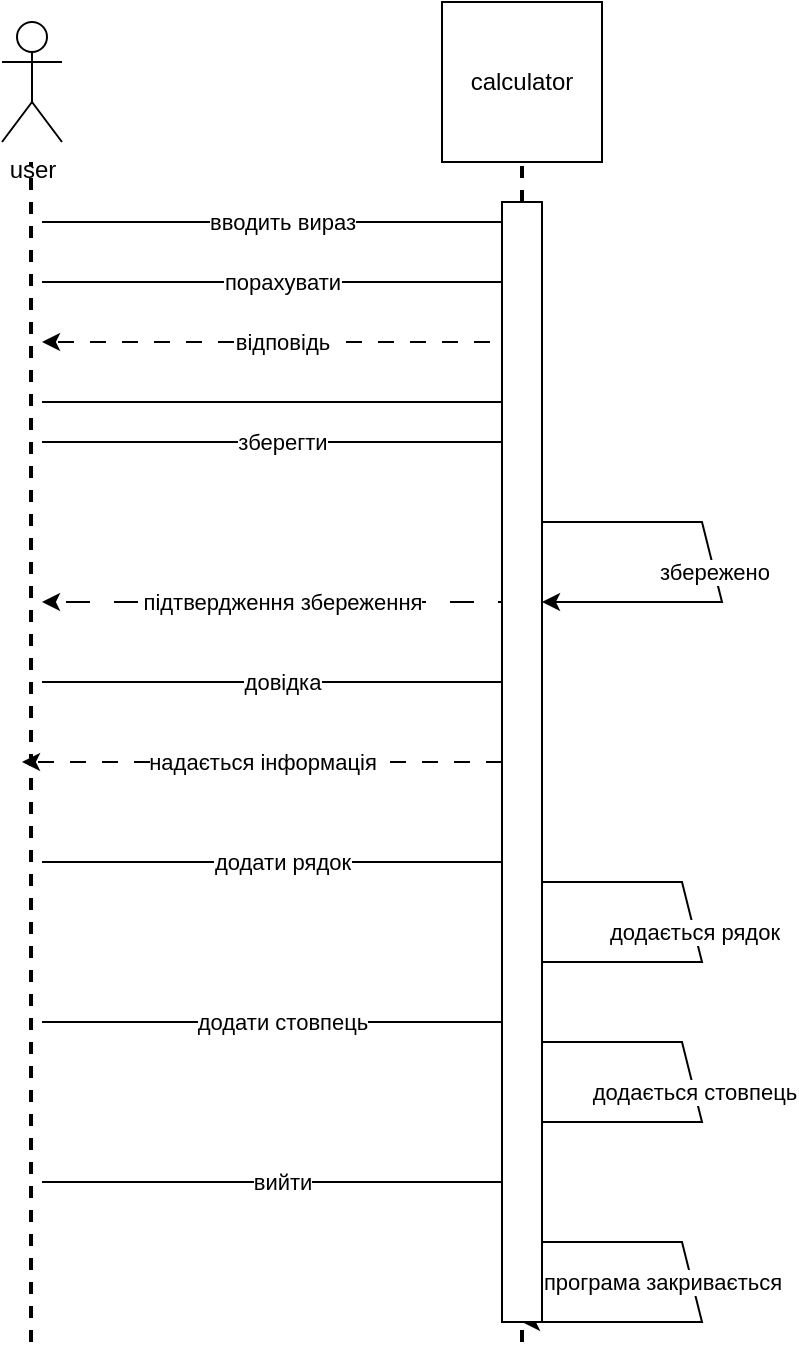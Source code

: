 <mxfile version="21.8.2" type="github">
  <diagram name="Сторінка-1" id="DgOb8yzps_mqlI71knQb">
    <mxGraphModel dx="673" dy="754" grid="1" gridSize="10" guides="1" tooltips="1" connect="1" arrows="1" fold="1" page="1" pageScale="1" pageWidth="827" pageHeight="1169" math="0" shadow="0">
      <root>
        <mxCell id="0" />
        <mxCell id="1" parent="0" />
        <mxCell id="tQqE4PKpCWyvDLLHspl0-1" value="user" style="shape=umlActor;verticalLabelPosition=bottom;verticalAlign=top;html=1;outlineConnect=0;" vertex="1" parent="1">
          <mxGeometry x="70" y="100" width="30" height="60" as="geometry" />
        </mxCell>
        <mxCell id="tQqE4PKpCWyvDLLHspl0-3" value="calculator" style="whiteSpace=wrap;html=1;aspect=fixed;" vertex="1" parent="1">
          <mxGeometry x="290" y="90" width="80" height="80" as="geometry" />
        </mxCell>
        <mxCell id="tQqE4PKpCWyvDLLHspl0-4" value="" style="endArrow=none;dashed=1;html=1;strokeWidth=2;rounded=0;entryX=0.5;entryY=1;entryDx=0;entryDy=0;" edge="1" parent="1" source="tQqE4PKpCWyvDLLHspl0-24" target="tQqE4PKpCWyvDLLHspl0-3">
          <mxGeometry width="50" height="50" relative="1" as="geometry">
            <mxPoint x="330" y="760" as="sourcePoint" />
            <mxPoint x="410" y="260" as="targetPoint" />
          </mxGeometry>
        </mxCell>
        <mxCell id="tQqE4PKpCWyvDLLHspl0-6" value="" style="endArrow=none;dashed=1;html=1;strokeWidth=2;rounded=0;entryX=0.5;entryY=1;entryDx=0;entryDy=0;" edge="1" parent="1">
          <mxGeometry width="50" height="50" relative="1" as="geometry">
            <mxPoint x="84.5" y="760" as="sourcePoint" />
            <mxPoint x="84.5" y="170" as="targetPoint" />
          </mxGeometry>
        </mxCell>
        <mxCell id="tQqE4PKpCWyvDLLHspl0-7" value="вводить вираз" style="endArrow=open;html=1;rounded=0;endFill=0;" edge="1" parent="1">
          <mxGeometry width="50" height="50" relative="1" as="geometry">
            <mxPoint x="90" y="200" as="sourcePoint" />
            <mxPoint x="330" y="200" as="targetPoint" />
          </mxGeometry>
        </mxCell>
        <mxCell id="tQqE4PKpCWyvDLLHspl0-8" value="порахувати" style="endArrow=classic;html=1;rounded=0;" edge="1" parent="1">
          <mxGeometry width="50" height="50" relative="1" as="geometry">
            <mxPoint x="90" y="230" as="sourcePoint" />
            <mxPoint x="330" y="230" as="targetPoint" />
          </mxGeometry>
        </mxCell>
        <mxCell id="tQqE4PKpCWyvDLLHspl0-9" value="відповідь" style="endArrow=classic;html=1;rounded=0;dashed=1;dashPattern=8 8;" edge="1" parent="1">
          <mxGeometry width="50" height="50" relative="1" as="geometry">
            <mxPoint x="330" y="260" as="sourcePoint" />
            <mxPoint x="90" y="260" as="targetPoint" />
          </mxGeometry>
        </mxCell>
        <mxCell id="tQqE4PKpCWyvDLLHspl0-10" value="" style="endArrow=classic;html=1;rounded=0;" edge="1" parent="1">
          <mxGeometry width="50" height="50" relative="1" as="geometry">
            <mxPoint x="90" y="290" as="sourcePoint" />
            <mxPoint x="330" y="290" as="targetPoint" />
          </mxGeometry>
        </mxCell>
        <mxCell id="tQqE4PKpCWyvDLLHspl0-11" value="зберегти" style="endArrow=classic;html=1;rounded=0;" edge="1" parent="1">
          <mxGeometry width="50" height="50" relative="1" as="geometry">
            <mxPoint x="90" y="310" as="sourcePoint" />
            <mxPoint x="330" y="310" as="targetPoint" />
          </mxGeometry>
        </mxCell>
        <mxCell id="tQqE4PKpCWyvDLLHspl0-12" value="програма закривається" style="endArrow=classic;html=1;rounded=0;" edge="1" parent="1">
          <mxGeometry x="-0.082" y="-15" width="50" height="50" relative="1" as="geometry">
            <mxPoint x="330" y="710" as="sourcePoint" />
            <mxPoint x="330" y="750" as="targetPoint" />
            <Array as="points">
              <mxPoint x="410" y="710" />
              <mxPoint x="420" y="750" />
            </Array>
            <mxPoint as="offset" />
          </mxGeometry>
        </mxCell>
        <mxCell id="tQqE4PKpCWyvDLLHspl0-14" value="підтвердження збереження" style="endArrow=classic;html=1;rounded=0;dashed=1;dashPattern=12 12;" edge="1" parent="1">
          <mxGeometry width="50" height="50" relative="1" as="geometry">
            <mxPoint x="330" y="390" as="sourcePoint" />
            <mxPoint x="90" y="390" as="targetPoint" />
          </mxGeometry>
        </mxCell>
        <mxCell id="tQqE4PKpCWyvDLLHspl0-15" value="довідка" style="endArrow=open;html=1;rounded=0;endFill=0;" edge="1" parent="1">
          <mxGeometry width="50" height="50" relative="1" as="geometry">
            <mxPoint x="90" y="430" as="sourcePoint" />
            <mxPoint x="330" y="430" as="targetPoint" />
          </mxGeometry>
        </mxCell>
        <mxCell id="tQqE4PKpCWyvDLLHspl0-16" value="додати рядок" style="endArrow=open;html=1;rounded=0;endFill=0;" edge="1" parent="1">
          <mxGeometry width="50" height="50" relative="1" as="geometry">
            <mxPoint x="90" y="520" as="sourcePoint" />
            <mxPoint x="330" y="520" as="targetPoint" />
          </mxGeometry>
        </mxCell>
        <mxCell id="tQqE4PKpCWyvDLLHspl0-17" value="додати стовпець" style="endArrow=open;html=1;rounded=0;endFill=0;" edge="1" parent="1">
          <mxGeometry width="50" height="50" relative="1" as="geometry">
            <mxPoint x="90" y="600" as="sourcePoint" />
            <mxPoint x="330" y="600" as="targetPoint" />
          </mxGeometry>
        </mxCell>
        <mxCell id="tQqE4PKpCWyvDLLHspl0-18" value="вийти" style="endArrow=open;html=1;rounded=0;endFill=0;" edge="1" parent="1">
          <mxGeometry width="50" height="50" relative="1" as="geometry">
            <mxPoint x="90" y="680" as="sourcePoint" />
            <mxPoint x="330" y="680" as="targetPoint" />
          </mxGeometry>
        </mxCell>
        <mxCell id="tQqE4PKpCWyvDLLHspl0-19" value="збережено" style="endArrow=classic;html=1;rounded=0;" edge="1" parent="1">
          <mxGeometry width="50" height="50" relative="1" as="geometry">
            <mxPoint x="340" y="350" as="sourcePoint" />
            <mxPoint x="340" y="390" as="targetPoint" />
            <Array as="points">
              <mxPoint x="420" y="350" />
              <mxPoint x="430" y="390" />
            </Array>
            <mxPoint as="offset" />
          </mxGeometry>
        </mxCell>
        <mxCell id="tQqE4PKpCWyvDLLHspl0-20" value="додається стовпець" style="endArrow=classic;html=1;rounded=0;" edge="1" parent="1">
          <mxGeometry width="50" height="50" relative="1" as="geometry">
            <mxPoint x="330" y="610" as="sourcePoint" />
            <mxPoint x="330" y="650" as="targetPoint" />
            <Array as="points">
              <mxPoint x="410" y="610" />
              <mxPoint x="420" y="650" />
            </Array>
            <mxPoint as="offset" />
          </mxGeometry>
        </mxCell>
        <mxCell id="tQqE4PKpCWyvDLLHspl0-21" value="додається рядок" style="endArrow=classic;html=1;rounded=0;" edge="1" parent="1">
          <mxGeometry width="50" height="50" relative="1" as="geometry">
            <mxPoint x="330" y="530" as="sourcePoint" />
            <mxPoint x="330" y="570" as="targetPoint" />
            <Array as="points">
              <mxPoint x="410" y="530" />
              <mxPoint x="420" y="570" />
            </Array>
            <mxPoint as="offset" />
          </mxGeometry>
        </mxCell>
        <mxCell id="tQqE4PKpCWyvDLLHspl0-23" value="надається інформація" style="endArrow=classic;html=1;rounded=0;dashed=1;dashPattern=8 8;" edge="1" parent="1">
          <mxGeometry width="50" height="50" relative="1" as="geometry">
            <mxPoint x="320" y="470" as="sourcePoint" />
            <mxPoint x="80" y="470" as="targetPoint" />
          </mxGeometry>
        </mxCell>
        <mxCell id="tQqE4PKpCWyvDLLHspl0-25" value="" style="endArrow=none;dashed=1;html=1;strokeWidth=2;rounded=0;entryX=0.5;entryY=1;entryDx=0;entryDy=0;" edge="1" parent="1" target="tQqE4PKpCWyvDLLHspl0-24">
          <mxGeometry width="50" height="50" relative="1" as="geometry">
            <mxPoint x="330" y="760" as="sourcePoint" />
            <mxPoint x="330" y="170" as="targetPoint" />
          </mxGeometry>
        </mxCell>
        <mxCell id="tQqE4PKpCWyvDLLHspl0-24" value="" style="rounded=0;whiteSpace=wrap;html=1;" vertex="1" parent="1">
          <mxGeometry x="320" y="190" width="20" height="560" as="geometry" />
        </mxCell>
      </root>
    </mxGraphModel>
  </diagram>
</mxfile>
